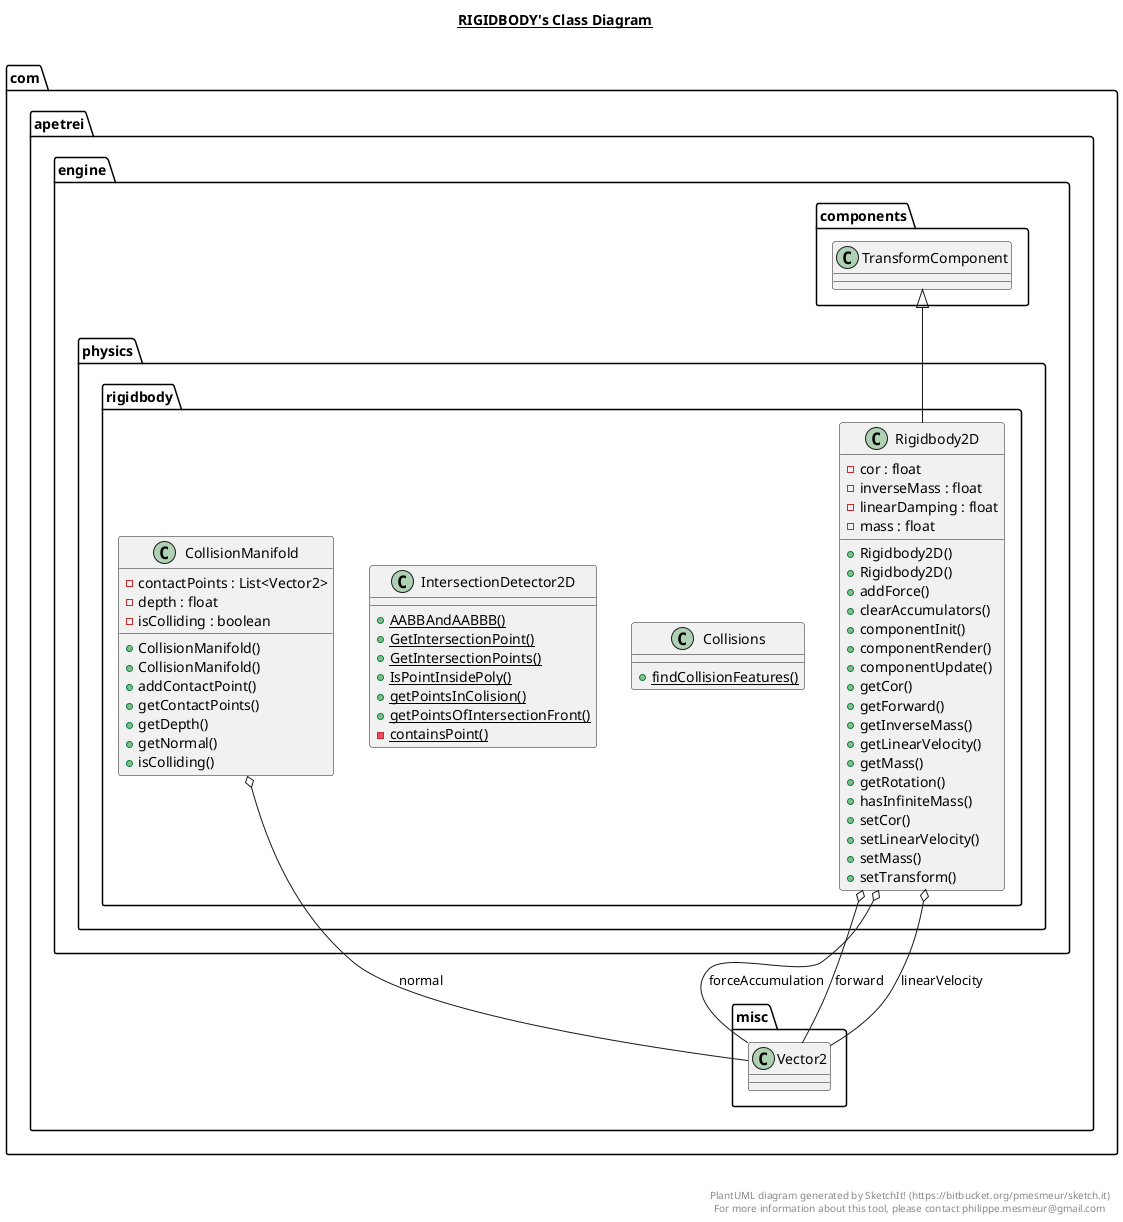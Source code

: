@startuml

title __RIGIDBODY's Class Diagram__\n

  namespace com.apetrei.engine {
    namespace physics {
      namespace rigidbody {
        class com.apetrei.engine.physics.rigidbody.CollisionManifold {
            - contactPoints : List<Vector2>
            - depth : float
            - isColliding : boolean
            + CollisionManifold()
            + CollisionManifold()
            + addContactPoint()
            + getContactPoints()
            + getDepth()
            + getNormal()
            + isColliding()
        }
      }
    }
  }
  

  namespace com.apetrei.engine {
    namespace physics {
      namespace rigidbody {
        class com.apetrei.engine.physics.rigidbody.Collisions {
            {static} + findCollisionFeatures()
        }
      }
    }
  }
  

  namespace com.apetrei.engine {
    namespace physics {
      namespace rigidbody {
        class com.apetrei.engine.physics.rigidbody.IntersectionDetector2D {
            {static} + AABBAndAABBB()
            {static} + GetIntersectionPoint()
            {static} + GetIntersectionPoints()
            {static} + IsPointInsidePoly()
            {static} + getPointsInColision()
            {static} + getPointsOfIntersectionFront()
            {static} - containsPoint()
        }
      }
    }
  }
  

  namespace com.apetrei.engine {
    namespace physics {
      namespace rigidbody {
        class com.apetrei.engine.physics.rigidbody.Rigidbody2D {
            - cor : float
            - inverseMass : float
            - linearDamping : float
            - mass : float
            + Rigidbody2D()
            + Rigidbody2D()
            + addForce()
            + clearAccumulators()
            + componentInit()
            + componentRender()
            + componentUpdate()
            + getCor()
            + getForward()
            + getInverseMass()
            + getLinearVelocity()
            + getMass()
            + getRotation()
            + hasInfiniteMass()
            + setCor()
            + setLinearVelocity()
            + setMass()
            + setTransform()
        }
      }
    }
  }
  

  com.apetrei.engine.physics.rigidbody.CollisionManifold o-- com.apetrei.misc.Vector2 : normal
  com.apetrei.engine.physics.rigidbody.Rigidbody2D -up-|> com.apetrei.engine.components.TransformComponent
  com.apetrei.engine.physics.rigidbody.Rigidbody2D o-- com.apetrei.misc.Vector2 : forceAccumulation
  com.apetrei.engine.physics.rigidbody.Rigidbody2D o-- com.apetrei.misc.Vector2 : forward
  com.apetrei.engine.physics.rigidbody.Rigidbody2D o-- com.apetrei.misc.Vector2 : linearVelocity


right footer


PlantUML diagram generated by SketchIt! (https://bitbucket.org/pmesmeur/sketch.it)
For more information about this tool, please contact philippe.mesmeur@gmail.com
endfooter

@enduml
